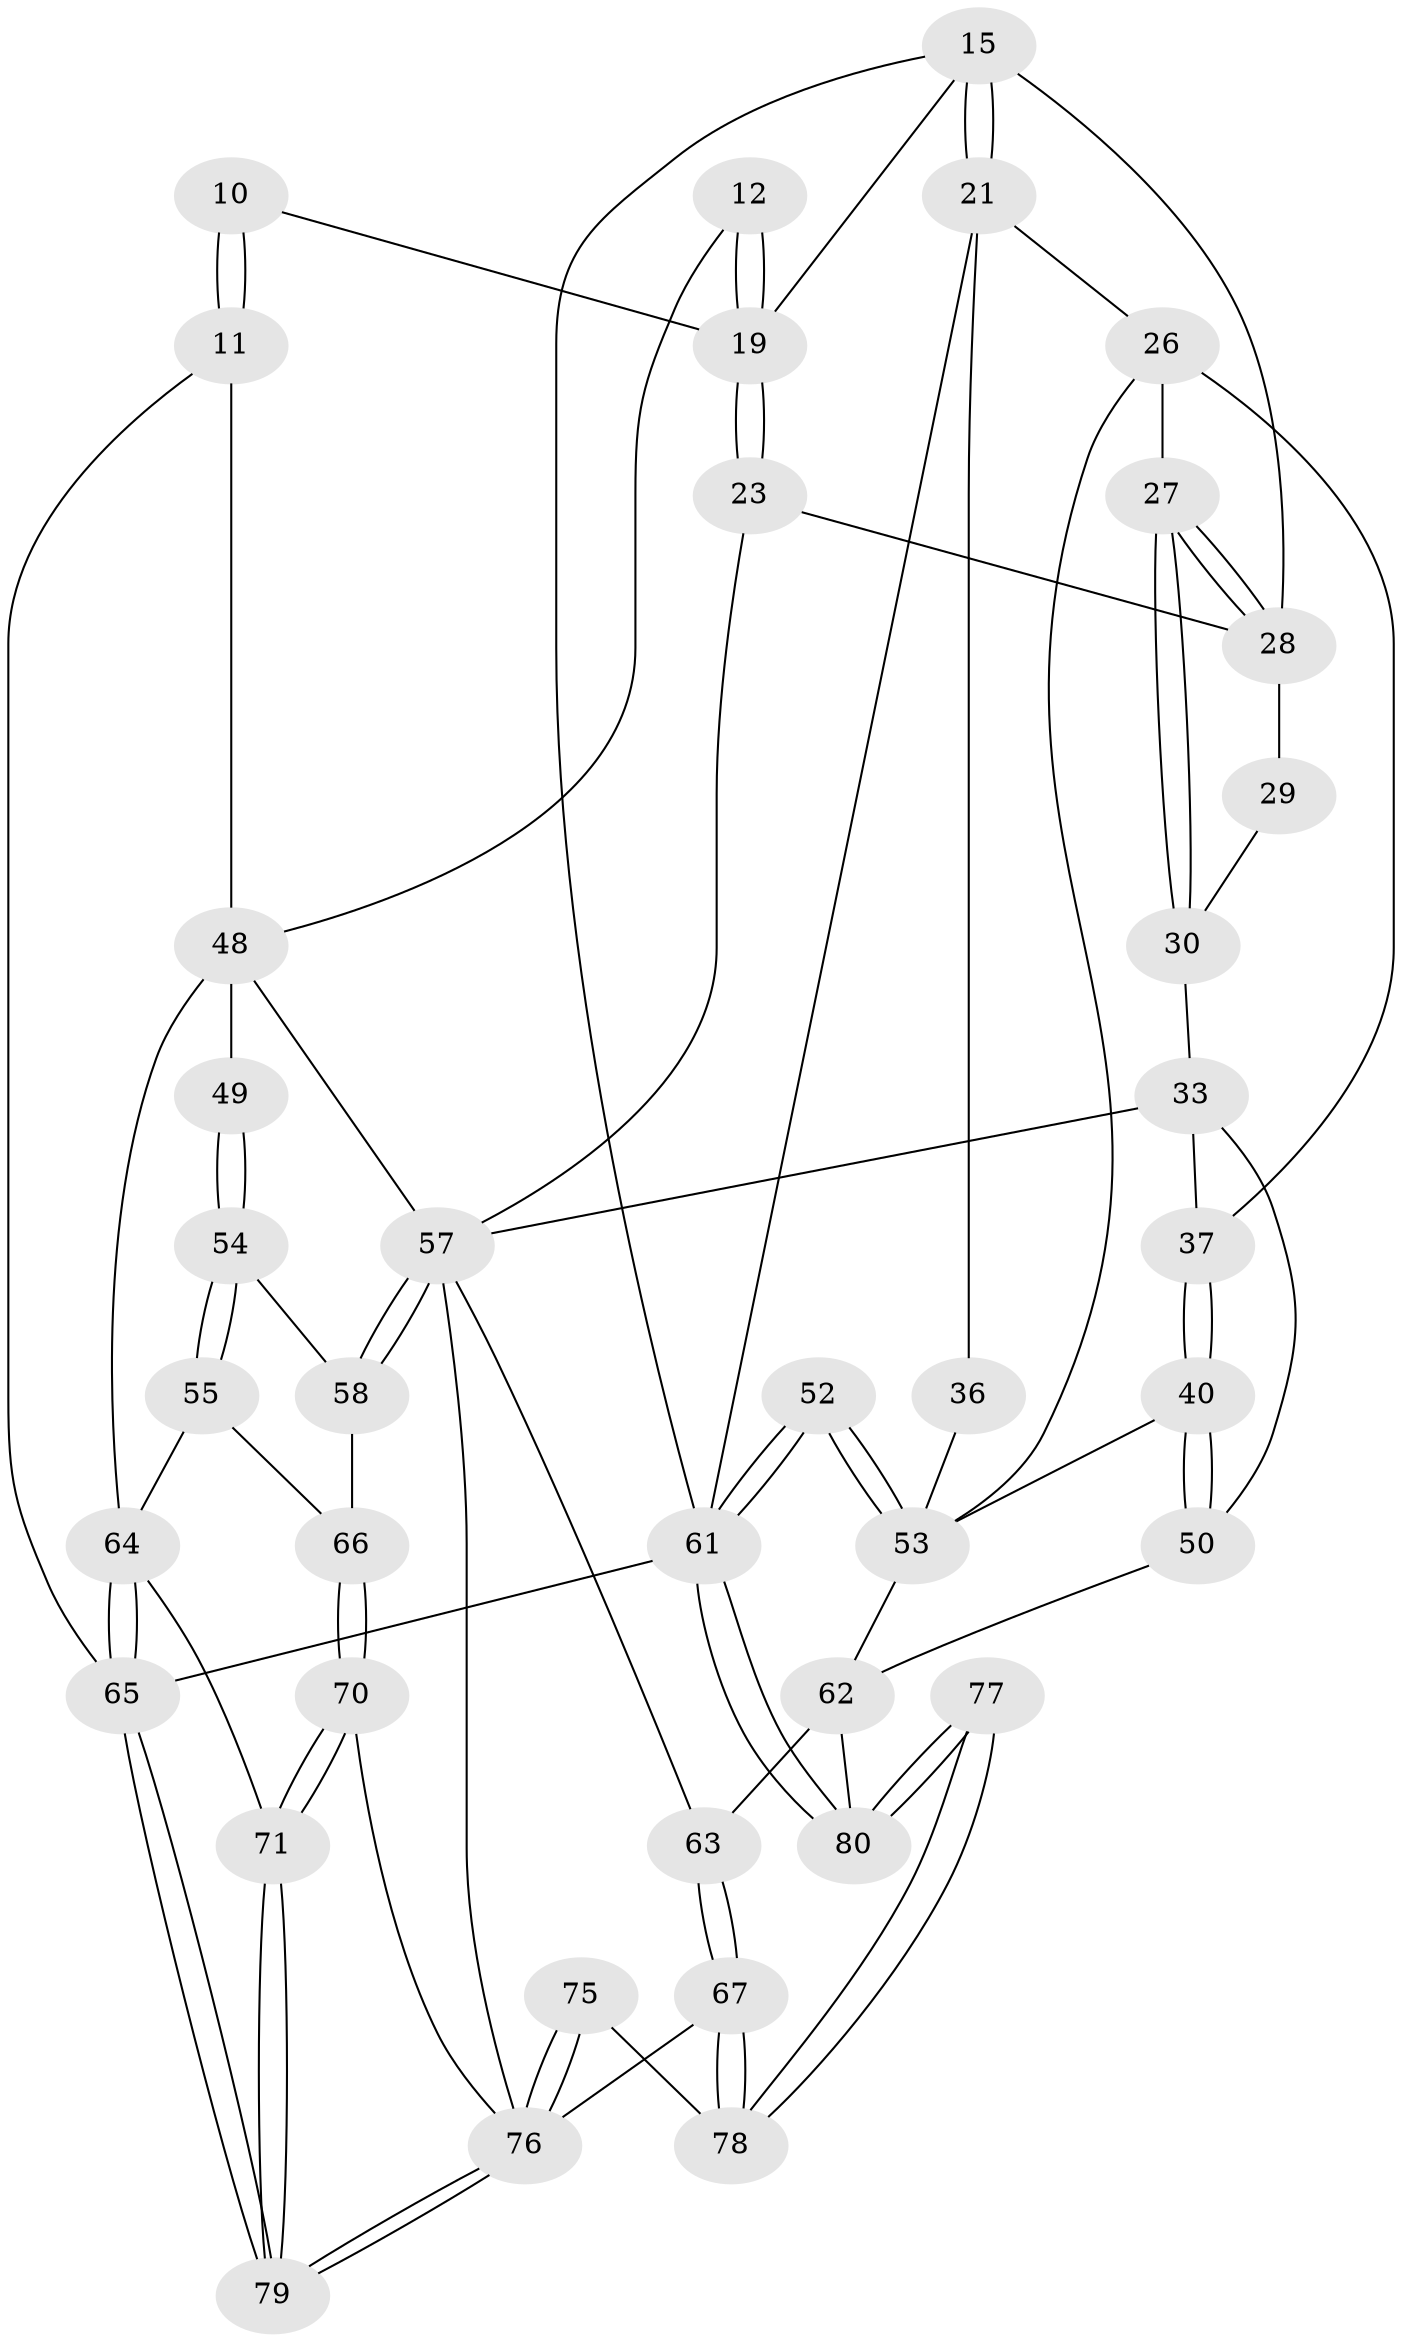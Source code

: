 // original degree distribution, {3: 0.025, 4: 0.275, 6: 0.25, 5: 0.45}
// Generated by graph-tools (version 1.1) at 2025/00/03/09/25 05:00:28]
// undirected, 40 vertices, 91 edges
graph export_dot {
graph [start="1"]
  node [color=gray90,style=filled];
  10 [pos="+0.3900446229431188+0.11526697763386576"];
  11 [pos="+0.18720219936410631+0.0702098745529956",super="+6"];
  12 [pos="+0.2674322560835413+0.3039916173816351"];
  15 [pos="+0.7760582723720317+0.05429045008747194",super="+2+7"];
  19 [pos="+0.31019437713633397+0.32067253706665055",super="+8+9"];
  21 [pos="+0.8800447327450756+0.19671481149666428",super="+20"];
  23 [pos="+0.48899842733985066+0.47430101736865987"];
  26 [pos="+0.8101713395305512+0.3545207250047774",super="+25"];
  27 [pos="+0.7783998499109274+0.3440499347541176"];
  28 [pos="+0.7302371547600257+0.17453095580684466",super="+22"];
  29 [pos="+0.6610695144566269+0.29135041537452866"];
  30 [pos="+0.7280507407566551+0.3683499348040587"];
  33 [pos="+0.6262268360460814+0.4934177704123845",super="+32"];
  36 [pos="+1+0.35939509896493765"];
  37 [pos="+0.8285922103787344+0.4762870830856929",super="+31"];
  40 [pos="+0.8685722171538044+0.5327339054956837"];
  48 [pos="+0.22704801007177228+0.5218206322677222",super="+43+41"];
  49 [pos="+0.18174335164139305+0.5366124676224527"];
  50 [pos="+0.8435552245592826+0.5992129290107656"];
  52 [pos="+1+0.7861247459090148"];
  53 [pos="+1+0.7837113688474425",super="+39+51"];
  54 [pos="+0.17832601008379756+0.542121960466038"];
  55 [pos="+0+0.6555940462602554"];
  57 [pos="+0.42916699060996594+0.6469592193435959",super="+47+45+34"];
  58 [pos="+0.23185848608532944+0.6949678595098984"];
  61 [pos="+1+1",super="+3"];
  62 [pos="+0.6824913718199999+0.7367103752164386",super="+60+59"];
  63 [pos="+0.6689076222058494+0.735721823108666"];
  64 [pos="+0+0.7813648329965753",super="+56+44"];
  65 [pos="+0+1",super="+4"];
  66 [pos="+0.16913768621561145+0.7299317535875873"];
  67 [pos="+0.6576479030110493+0.7690472219826213"];
  70 [pos="+0.1789762740546639+0.8043392270170979"];
  71 [pos="+0.1690553186047732+0.8656086033853875"];
  75 [pos="+0.4373319115684835+1"];
  76 [pos="+0.3258985009579203+1",super="+72+69+68"];
  77 [pos="+0.709490653347722+1"];
  78 [pos="+0.5752186541681258+1"];
  79 [pos="+0.20431851581544755+1"];
  80 [pos="+0.9290065768612851+1",super="+73+74"];
  10 -- 11 [weight=2];
  10 -- 11;
  10 -- 19;
  11 -- 65;
  11 -- 48;
  12 -- 19 [weight=2];
  12 -- 19;
  12 -- 48;
  15 -- 21;
  15 -- 21;
  15 -- 61;
  15 -- 28 [weight=2];
  15 -- 19;
  19 -- 23;
  19 -- 23;
  21 -- 26;
  21 -- 61;
  21 -- 36;
  23 -- 28;
  23 -- 57;
  26 -- 27;
  26 -- 37 [weight=2];
  26 -- 53;
  27 -- 28;
  27 -- 28;
  27 -- 30;
  27 -- 30;
  28 -- 29 [weight=2];
  29 -- 30;
  30 -- 33;
  33 -- 50;
  33 -- 57;
  33 -- 37;
  36 -- 53 [weight=2];
  37 -- 40;
  37 -- 40;
  40 -- 50;
  40 -- 50;
  40 -- 53;
  48 -- 49 [weight=2];
  48 -- 57 [weight=2];
  48 -- 64 [weight=2];
  49 -- 54;
  49 -- 54;
  50 -- 62;
  52 -- 53 [weight=2];
  52 -- 53;
  52 -- 61;
  52 -- 61;
  53 -- 62;
  54 -- 55;
  54 -- 55;
  54 -- 58;
  55 -- 66;
  55 -- 64;
  57 -- 58;
  57 -- 58;
  57 -- 76;
  57 -- 63;
  58 -- 66;
  61 -- 80;
  61 -- 80;
  61 -- 65 [weight=2];
  62 -- 63;
  62 -- 80 [weight=2];
  63 -- 67;
  63 -- 67;
  64 -- 65 [weight=2];
  64 -- 65;
  64 -- 71;
  65 -- 79;
  65 -- 79;
  66 -- 70;
  66 -- 70;
  67 -- 78;
  67 -- 78;
  67 -- 76;
  70 -- 71;
  70 -- 71;
  70 -- 76;
  71 -- 79;
  71 -- 79;
  75 -- 76 [weight=2];
  75 -- 76;
  75 -- 78;
  76 -- 79;
  76 -- 79;
  77 -- 78;
  77 -- 78;
  77 -- 80 [weight=2];
  77 -- 80;
}
